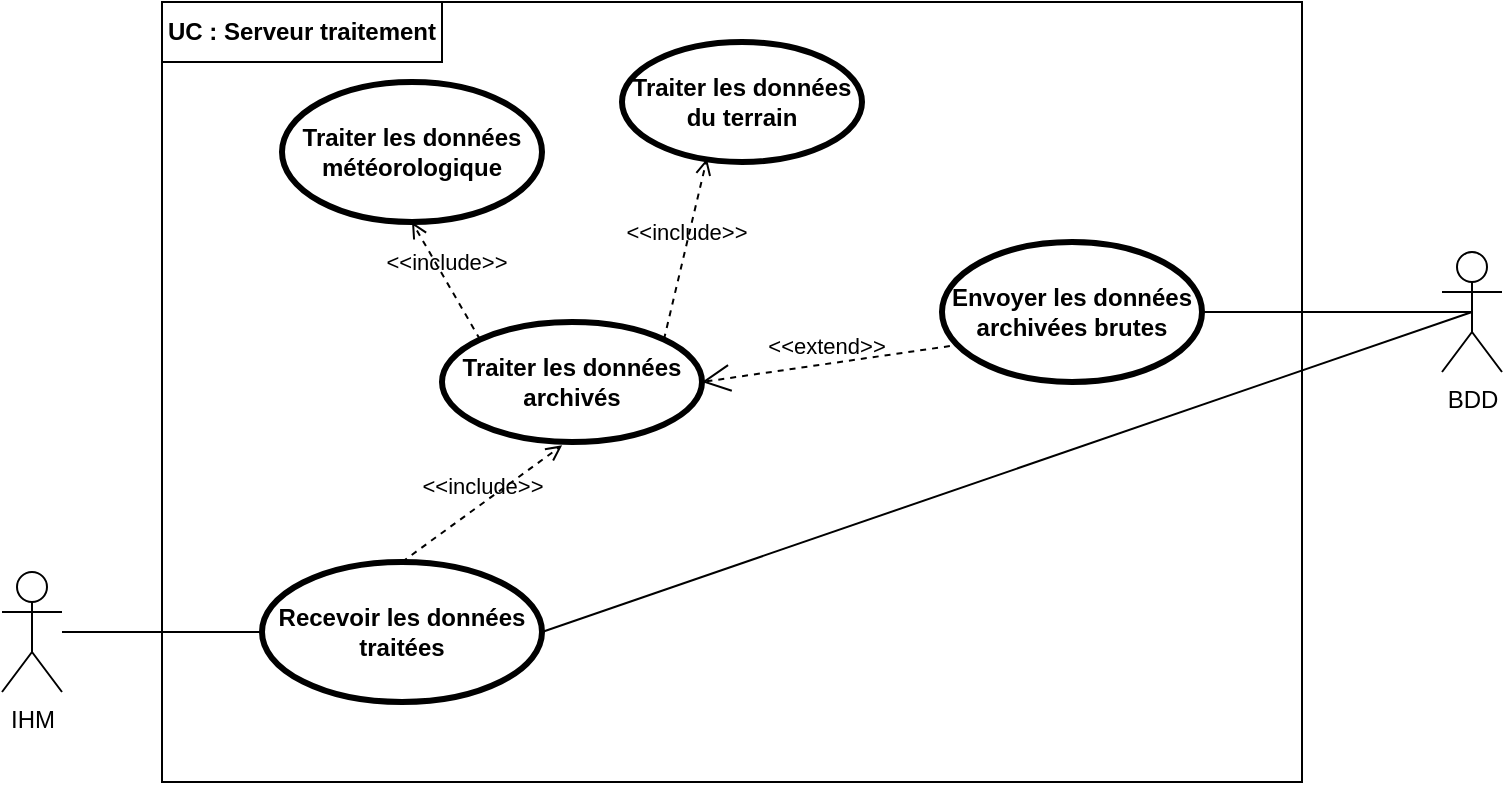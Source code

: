 <mxfile version="26.0.6">
  <diagram name="Page-1" id="W0Lm02oLrqZboVxZn0hC">
    <mxGraphModel dx="954" dy="600" grid="1" gridSize="10" guides="1" tooltips="1" connect="1" arrows="1" fold="1" page="1" pageScale="1" pageWidth="827" pageHeight="1169" math="0" shadow="0">
      <root>
        <mxCell id="0" />
        <mxCell id="1" parent="0" />
        <mxCell id="A1wWBjNQIWdNoJpYyP1X-2" value="" style="rounded=0;whiteSpace=wrap;html=1;" parent="1" vertex="1">
          <mxGeometry x="110" y="120" width="570" height="390" as="geometry" />
        </mxCell>
        <mxCell id="A1wWBjNQIWdNoJpYyP1X-5" value="BDD" style="shape=umlActor;verticalLabelPosition=bottom;verticalAlign=top;html=1;outlineConnect=0;" parent="1" vertex="1">
          <mxGeometry x="750" y="245" width="30" height="60" as="geometry" />
        </mxCell>
        <mxCell id="A1wWBjNQIWdNoJpYyP1X-6" value="&lt;b&gt;UC : Serveur traitement&lt;/b&gt;" style="shape=partialRectangle;whiteSpace=wrap;html=1;top=0;left=0;fillColor=none;" parent="1" vertex="1">
          <mxGeometry x="110" y="120" width="140" height="30" as="geometry" />
        </mxCell>
        <mxCell id="A1wWBjNQIWdNoJpYyP1X-20" value="IHM" style="shape=umlActor;verticalLabelPosition=bottom;verticalAlign=top;html=1;outlineConnect=0;" parent="1" vertex="1">
          <mxGeometry x="30" y="405" width="30" height="60" as="geometry" />
        </mxCell>
        <mxCell id="A1wWBjNQIWdNoJpYyP1X-22" value="" style="endArrow=none;html=1;rounded=0;exitX=0;exitY=0.5;exitDx=0;exitDy=0;" parent="1" source="A1wWBjNQIWdNoJpYyP1X-30" target="A1wWBjNQIWdNoJpYyP1X-20" edge="1">
          <mxGeometry width="50" height="50" relative="1" as="geometry">
            <mxPoint x="145" y="440" as="sourcePoint" />
            <mxPoint x="410" y="270" as="targetPoint" />
          </mxGeometry>
        </mxCell>
        <mxCell id="A1wWBjNQIWdNoJpYyP1X-25" value="Envoyer les données archivées brutes" style="shape=ellipse;html=1;strokeWidth=3;fontStyle=1;whiteSpace=wrap;align=center;perimeter=ellipsePerimeter;" parent="1" vertex="1">
          <mxGeometry x="500" y="240" width="130" height="70" as="geometry" />
        </mxCell>
        <mxCell id="A1wWBjNQIWdNoJpYyP1X-26" value="" style="edgeStyle=none;html=1;endArrow=none;verticalAlign=bottom;rounded=0;exitX=0.5;exitY=0.5;exitDx=0;exitDy=0;exitPerimeter=0;" parent="1" source="A1wWBjNQIWdNoJpYyP1X-5" target="A1wWBjNQIWdNoJpYyP1X-25" edge="1">
          <mxGeometry width="160" relative="1" as="geometry">
            <mxPoint x="300" y="300" as="sourcePoint" />
            <mxPoint x="460" y="300" as="targetPoint" />
          </mxGeometry>
        </mxCell>
        <mxCell id="A1wWBjNQIWdNoJpYyP1X-30" value="Recevoir les données traitées" style="shape=ellipse;html=1;strokeWidth=3;fontStyle=1;whiteSpace=wrap;align=center;perimeter=ellipsePerimeter;" parent="1" vertex="1">
          <mxGeometry x="160" y="400" width="140" height="70" as="geometry" />
        </mxCell>
        <mxCell id="A1wWBjNQIWdNoJpYyP1X-32" value="Traiter les données météorologique" style="shape=ellipse;html=1;strokeWidth=3;fontStyle=1;whiteSpace=wrap;align=center;perimeter=ellipsePerimeter;" parent="1" vertex="1">
          <mxGeometry x="170" y="160" width="130" height="70" as="geometry" />
        </mxCell>
        <mxCell id="A1wWBjNQIWdNoJpYyP1X-33" value="Traiter les données archivés" style="shape=ellipse;html=1;strokeWidth=3;fontStyle=1;whiteSpace=wrap;align=center;perimeter=ellipsePerimeter;" parent="1" vertex="1">
          <mxGeometry x="250" y="280" width="130" height="60" as="geometry" />
        </mxCell>
        <mxCell id="A1wWBjNQIWdNoJpYyP1X-34" value="Traiter les données du terrain" style="shape=ellipse;html=1;strokeWidth=3;fontStyle=1;whiteSpace=wrap;align=center;perimeter=ellipsePerimeter;" parent="1" vertex="1">
          <mxGeometry x="340" y="140" width="120" height="60" as="geometry" />
        </mxCell>
        <mxCell id="A1wWBjNQIWdNoJpYyP1X-35" value="&amp;lt;&amp;lt;extend&amp;gt;&amp;gt;" style="edgeStyle=none;html=1;startArrow=open;endArrow=none;startSize=12;verticalAlign=bottom;dashed=1;labelBackgroundColor=none;rounded=0;exitX=1;exitY=0.5;exitDx=0;exitDy=0;entryX=0.031;entryY=0.743;entryDx=0;entryDy=0;entryPerimeter=0;" parent="1" source="A1wWBjNQIWdNoJpYyP1X-33" target="A1wWBjNQIWdNoJpYyP1X-25" edge="1">
          <mxGeometry width="160" relative="1" as="geometry">
            <mxPoint x="300" y="300" as="sourcePoint" />
            <mxPoint x="460" y="300" as="targetPoint" />
          </mxGeometry>
        </mxCell>
        <mxCell id="A1wWBjNQIWdNoJpYyP1X-37" value="&amp;lt;&amp;lt;include&amp;gt;&amp;gt;" style="edgeStyle=none;html=1;endArrow=open;verticalAlign=bottom;dashed=1;labelBackgroundColor=none;rounded=0;exitX=0.5;exitY=0;exitDx=0;exitDy=0;entryX=0.462;entryY=1.028;entryDx=0;entryDy=0;entryPerimeter=0;" parent="1" source="A1wWBjNQIWdNoJpYyP1X-30" target="A1wWBjNQIWdNoJpYyP1X-33" edge="1">
          <mxGeometry width="160" relative="1" as="geometry">
            <mxPoint x="300" y="300" as="sourcePoint" />
            <mxPoint x="460" y="300" as="targetPoint" />
          </mxGeometry>
        </mxCell>
        <mxCell id="A1wWBjNQIWdNoJpYyP1X-39" value="&amp;lt;&amp;lt;include&amp;gt;&amp;gt;" style="edgeStyle=none;html=1;endArrow=open;verticalAlign=bottom;dashed=1;labelBackgroundColor=none;rounded=0;entryX=0.5;entryY=1;entryDx=0;entryDy=0;exitX=0;exitY=0;exitDx=0;exitDy=0;" parent="1" source="A1wWBjNQIWdNoJpYyP1X-33" target="A1wWBjNQIWdNoJpYyP1X-32" edge="1">
          <mxGeometry width="160" relative="1" as="geometry">
            <mxPoint x="300" y="300" as="sourcePoint" />
            <mxPoint x="460" y="300" as="targetPoint" />
          </mxGeometry>
        </mxCell>
        <mxCell id="A1wWBjNQIWdNoJpYyP1X-40" value="&amp;lt;&amp;lt;include&amp;gt;&amp;gt;" style="edgeStyle=none;html=1;endArrow=open;verticalAlign=bottom;dashed=1;labelBackgroundColor=none;rounded=0;entryX=0.354;entryY=0.972;entryDx=0;entryDy=0;exitX=1;exitY=0;exitDx=0;exitDy=0;entryPerimeter=0;" parent="1" source="A1wWBjNQIWdNoJpYyP1X-33" target="A1wWBjNQIWdNoJpYyP1X-34" edge="1">
          <mxGeometry width="160" relative="1" as="geometry">
            <mxPoint x="300" y="300" as="sourcePoint" />
            <mxPoint x="460" y="300" as="targetPoint" />
          </mxGeometry>
        </mxCell>
        <mxCell id="Ze8LSPRn_UsV28VfCGuE-2" value="" style="endArrow=none;html=1;rounded=0;exitX=1;exitY=0.5;exitDx=0;exitDy=0;entryX=0.5;entryY=0.5;entryDx=0;entryDy=0;entryPerimeter=0;" parent="1" source="A1wWBjNQIWdNoJpYyP1X-30" target="A1wWBjNQIWdNoJpYyP1X-5" edge="1">
          <mxGeometry width="50" height="50" relative="1" as="geometry">
            <mxPoint x="470" y="400" as="sourcePoint" />
            <mxPoint x="520" y="350" as="targetPoint" />
          </mxGeometry>
        </mxCell>
      </root>
    </mxGraphModel>
  </diagram>
</mxfile>
